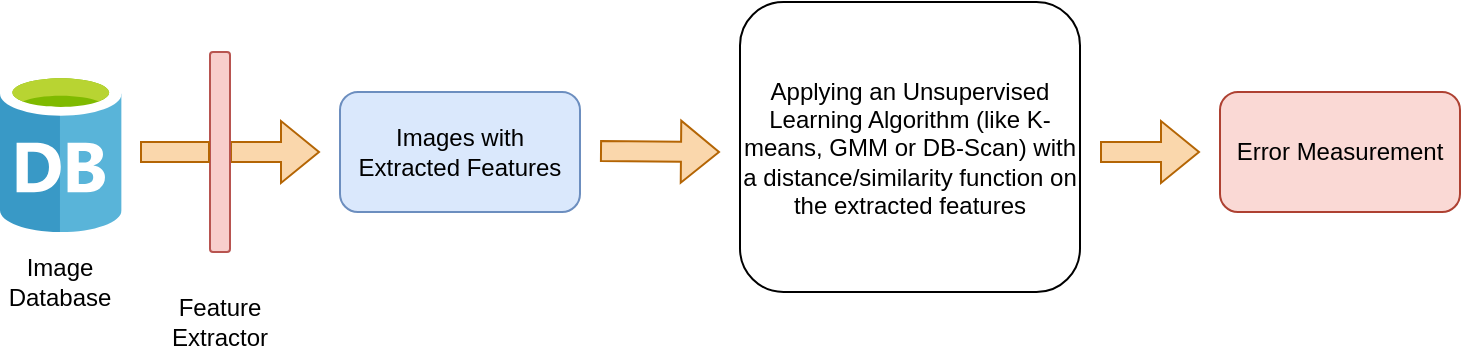 <mxfile version="16.2.7" type="github"><diagram id="VEUUIXJeWZILkSz8I33Z" name="Page-1"><mxGraphModel dx="1421" dy="836" grid="1" gridSize="10" guides="1" tooltips="1" connect="1" arrows="1" fold="1" page="1" pageScale="1" pageWidth="850" pageHeight="1100" math="0" shadow="0"><root><mxCell id="0"/><mxCell id="1" parent="0"/><mxCell id="EEcYxGMGvgNB1RcweWjZ-1" value="" style="sketch=0;aspect=fixed;html=1;points=[];align=center;image;fontSize=12;image=img/lib/mscae/Database_General.svg;" vertex="1" parent="1"><mxGeometry x="40" y="390" width="60.8" height="80" as="geometry"/></mxCell><mxCell id="EEcYxGMGvgNB1RcweWjZ-2" value="Image Database" style="text;html=1;strokeColor=none;fillColor=none;align=center;verticalAlign=middle;whiteSpace=wrap;rounded=0;" vertex="1" parent="1"><mxGeometry x="40" y="480" width="60" height="30" as="geometry"/></mxCell><mxCell id="EEcYxGMGvgNB1RcweWjZ-3" value="" style="shape=flexArrow;endArrow=classic;html=1;rounded=0;startArrow=none;fillColor=#fad7ac;strokeColor=#b46504;" edge="1" parent="1" source="EEcYxGMGvgNB1RcweWjZ-5"><mxGeometry width="50" height="50" relative="1" as="geometry"><mxPoint x="110" y="430" as="sourcePoint"/><mxPoint x="200" y="430" as="targetPoint"/></mxGeometry></mxCell><mxCell id="EEcYxGMGvgNB1RcweWjZ-5" value="" style="rounded=1;whiteSpace=wrap;html=1;rotation=90;fillColor=#f8cecc;strokeColor=#b85450;" vertex="1" parent="1"><mxGeometry x="100" y="425" width="100" height="10" as="geometry"/></mxCell><mxCell id="EEcYxGMGvgNB1RcweWjZ-6" value="" style="shape=flexArrow;endArrow=none;html=1;rounded=0;fillColor=#fad7ac;strokeColor=#b46504;" edge="1" parent="1" target="EEcYxGMGvgNB1RcweWjZ-5"><mxGeometry width="50" height="50" relative="1" as="geometry"><mxPoint x="110" y="430" as="sourcePoint"/><mxPoint x="200" y="430" as="targetPoint"/><Array as="points"><mxPoint x="120" y="430"/></Array></mxGeometry></mxCell><mxCell id="EEcYxGMGvgNB1RcweWjZ-7" value="Feature Extractor" style="text;html=1;strokeColor=none;fillColor=none;align=center;verticalAlign=middle;whiteSpace=wrap;rounded=0;" vertex="1" parent="1"><mxGeometry x="120" y="500" width="60" height="30" as="geometry"/></mxCell><mxCell id="EEcYxGMGvgNB1RcweWjZ-8" value="Images with Extracted Features" style="rounded=1;whiteSpace=wrap;html=1;fillColor=#dae8fc;strokeColor=#6c8ebf;" vertex="1" parent="1"><mxGeometry x="210" y="400" width="120" height="60" as="geometry"/></mxCell><mxCell id="EEcYxGMGvgNB1RcweWjZ-9" value="Applying an Unsupervised Learning Algorithm (like K-means, GMM or DB-Scan) with a distance/similarity function on the extracted features" style="rounded=1;whiteSpace=wrap;html=1;" vertex="1" parent="1"><mxGeometry x="410" y="355" width="170" height="145" as="geometry"/></mxCell><mxCell id="EEcYxGMGvgNB1RcweWjZ-10" value="" style="shape=flexArrow;endArrow=classic;html=1;rounded=0;fillColor=#fad7ac;strokeColor=#b46504;" edge="1" parent="1"><mxGeometry width="50" height="50" relative="1" as="geometry"><mxPoint x="340" y="429.5" as="sourcePoint"/><mxPoint x="400" y="430" as="targetPoint"/></mxGeometry></mxCell><mxCell id="EEcYxGMGvgNB1RcweWjZ-11" value="Error Measurement" style="rounded=1;whiteSpace=wrap;html=1;fillColor=#fad9d5;strokeColor=#ae4132;" vertex="1" parent="1"><mxGeometry x="650" y="400" width="120" height="60" as="geometry"/></mxCell><mxCell id="EEcYxGMGvgNB1RcweWjZ-12" value="" style="shape=flexArrow;endArrow=classic;html=1;rounded=0;fillColor=#fad7ac;strokeColor=#b46504;" edge="1" parent="1"><mxGeometry width="50" height="50" relative="1" as="geometry"><mxPoint x="590" y="430" as="sourcePoint"/><mxPoint x="640" y="430" as="targetPoint"/></mxGeometry></mxCell></root></mxGraphModel></diagram></mxfile>